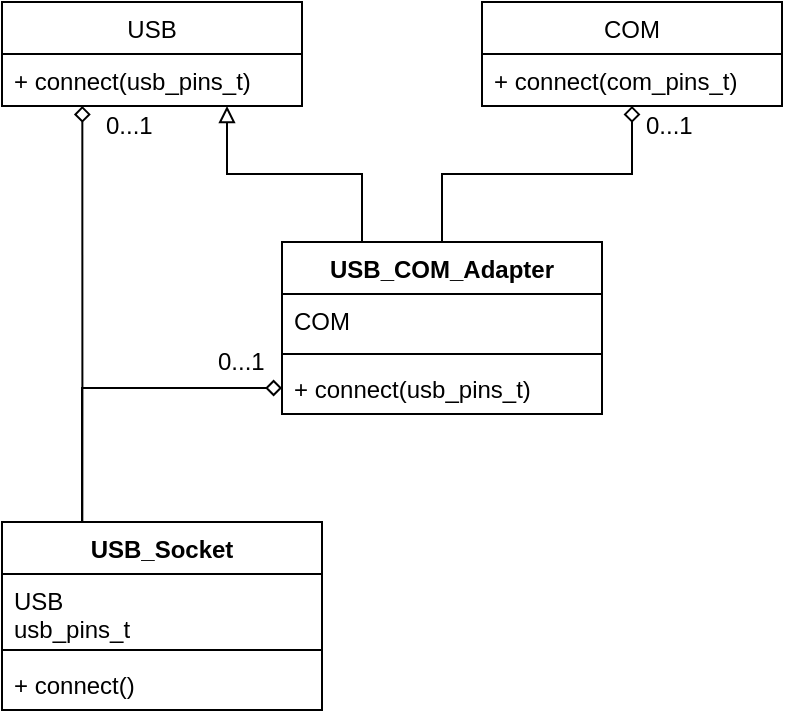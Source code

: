 <mxfile version="12.2.6" type="device" pages="1"><diagram id="rUEiWn9HonTbub5RkYV3" name="Page-1"><mxGraphModel dx="657" dy="508" grid="1" gridSize="10" guides="1" tooltips="1" connect="1" arrows="1" fold="1" page="1" pageScale="1" pageWidth="827" pageHeight="1169" math="0" shadow="0"><root><mxCell id="0"/><mxCell id="1" parent="0"/><mxCell id="gk-wQZ6bxW8e0gnbk_PR-1" value="USB" style="swimlane;fontStyle=0;childLayout=stackLayout;horizontal=1;startSize=26;fillColor=none;horizontalStack=0;resizeParent=1;resizeParentMax=0;resizeLast=0;collapsible=1;marginBottom=0;" vertex="1" parent="1"><mxGeometry x="80" y="120" width="150" height="52" as="geometry"/></mxCell><mxCell id="gk-wQZ6bxW8e0gnbk_PR-2" value="+ connect(usb_pins_t)" style="text;strokeColor=none;fillColor=none;align=left;verticalAlign=top;spacingLeft=4;spacingRight=4;overflow=hidden;rotatable=0;points=[[0,0.5],[1,0.5]];portConstraint=eastwest;" vertex="1" parent="gk-wQZ6bxW8e0gnbk_PR-1"><mxGeometry y="26" width="150" height="26" as="geometry"/></mxCell><mxCell id="gk-wQZ6bxW8e0gnbk_PR-5" value="COM" style="swimlane;fontStyle=0;childLayout=stackLayout;horizontal=1;startSize=26;fillColor=none;horizontalStack=0;resizeParent=1;resizeParentMax=0;resizeLast=0;collapsible=1;marginBottom=0;" vertex="1" parent="1"><mxGeometry x="320" y="120" width="150" height="52" as="geometry"/></mxCell><mxCell id="gk-wQZ6bxW8e0gnbk_PR-6" value="+ connect(com_pins_t)" style="text;strokeColor=none;fillColor=none;align=left;verticalAlign=top;spacingLeft=4;spacingRight=4;overflow=hidden;rotatable=0;points=[[0,0.5],[1,0.5]];portConstraint=eastwest;" vertex="1" parent="gk-wQZ6bxW8e0gnbk_PR-5"><mxGeometry y="26" width="150" height="26" as="geometry"/></mxCell><mxCell id="gk-wQZ6bxW8e0gnbk_PR-22" style="edgeStyle=orthogonalEdgeStyle;rounded=0;orthogonalLoop=1;jettySize=auto;html=1;entryX=0.5;entryY=1;entryDx=0;entryDy=0;endArrow=diamond;endFill=0;" edge="1" parent="1" source="gk-wQZ6bxW8e0gnbk_PR-11" target="gk-wQZ6bxW8e0gnbk_PR-5"><mxGeometry relative="1" as="geometry"/></mxCell><mxCell id="gk-wQZ6bxW8e0gnbk_PR-24" style="edgeStyle=orthogonalEdgeStyle;rounded=0;orthogonalLoop=1;jettySize=auto;html=1;exitX=0.25;exitY=0;exitDx=0;exitDy=0;entryX=0.75;entryY=1;entryDx=0;entryDy=0;endArrow=block;endFill=0;" edge="1" parent="1" source="gk-wQZ6bxW8e0gnbk_PR-11" target="gk-wQZ6bxW8e0gnbk_PR-1"><mxGeometry relative="1" as="geometry"/></mxCell><mxCell id="gk-wQZ6bxW8e0gnbk_PR-11" value="USB_COM_Adapter" style="swimlane;fontStyle=1;align=center;verticalAlign=top;childLayout=stackLayout;horizontal=1;startSize=26;horizontalStack=0;resizeParent=1;resizeParentMax=0;resizeLast=0;collapsible=1;marginBottom=0;" vertex="1" parent="1"><mxGeometry x="220" y="240" width="160" height="86" as="geometry"><mxRectangle x="110" y="260" width="100" height="26" as="alternateBounds"/></mxGeometry></mxCell><mxCell id="gk-wQZ6bxW8e0gnbk_PR-12" value="COM" style="text;strokeColor=none;fillColor=none;align=left;verticalAlign=top;spacingLeft=4;spacingRight=4;overflow=hidden;rotatable=0;points=[[0,0.5],[1,0.5]];portConstraint=eastwest;" vertex="1" parent="gk-wQZ6bxW8e0gnbk_PR-11"><mxGeometry y="26" width="160" height="26" as="geometry"/></mxCell><mxCell id="gk-wQZ6bxW8e0gnbk_PR-13" value="" style="line;strokeWidth=1;fillColor=none;align=left;verticalAlign=middle;spacingTop=-1;spacingLeft=3;spacingRight=3;rotatable=0;labelPosition=right;points=[];portConstraint=eastwest;" vertex="1" parent="gk-wQZ6bxW8e0gnbk_PR-11"><mxGeometry y="52" width="160" height="8" as="geometry"/></mxCell><mxCell id="gk-wQZ6bxW8e0gnbk_PR-14" value="+ connect(usb_pins_t)" style="text;strokeColor=none;fillColor=none;align=left;verticalAlign=top;spacingLeft=4;spacingRight=4;overflow=hidden;rotatable=0;points=[[0,0.5],[1,0.5]];portConstraint=eastwest;" vertex="1" parent="gk-wQZ6bxW8e0gnbk_PR-11"><mxGeometry y="60" width="160" height="26" as="geometry"/></mxCell><mxCell id="gk-wQZ6bxW8e0gnbk_PR-33" style="edgeStyle=orthogonalEdgeStyle;rounded=0;orthogonalLoop=1;jettySize=auto;html=1;entryX=0.25;entryY=1;entryDx=0;entryDy=0;endArrow=diamond;endFill=0;" edge="1" parent="1"><mxGeometry relative="1" as="geometry"><mxPoint x="120.167" y="380" as="sourcePoint"/><mxPoint x="120.167" y="172" as="targetPoint"/><Array as="points"><mxPoint x="120" y="320"/><mxPoint x="120" y="320"/></Array></mxGeometry></mxCell><mxCell id="gk-wQZ6bxW8e0gnbk_PR-35" style="edgeStyle=orthogonalEdgeStyle;rounded=0;orthogonalLoop=1;jettySize=auto;html=1;entryX=0;entryY=0.5;entryDx=0;entryDy=0;endArrow=diamond;endFill=0;" edge="1" parent="1" source="gk-wQZ6bxW8e0gnbk_PR-29" target="gk-wQZ6bxW8e0gnbk_PR-14"><mxGeometry relative="1" as="geometry"><Array as="points"><mxPoint x="120" y="313"/></Array></mxGeometry></mxCell><mxCell id="gk-wQZ6bxW8e0gnbk_PR-29" value="USB_Socket" style="swimlane;fontStyle=1;align=center;verticalAlign=top;childLayout=stackLayout;horizontal=1;startSize=26;horizontalStack=0;resizeParent=1;resizeParentMax=0;resizeLast=0;collapsible=1;marginBottom=0;" vertex="1" parent="1"><mxGeometry x="80" y="380" width="160" height="94" as="geometry"/></mxCell><mxCell id="gk-wQZ6bxW8e0gnbk_PR-30" value="USB&#xA;usb_pins_t&#xA;" style="text;strokeColor=none;fillColor=none;align=left;verticalAlign=top;spacingLeft=4;spacingRight=4;overflow=hidden;rotatable=0;points=[[0,0.5],[1,0.5]];portConstraint=eastwest;" vertex="1" parent="gk-wQZ6bxW8e0gnbk_PR-29"><mxGeometry y="26" width="160" height="34" as="geometry"/></mxCell><mxCell id="gk-wQZ6bxW8e0gnbk_PR-31" value="" style="line;strokeWidth=1;fillColor=none;align=left;verticalAlign=middle;spacingTop=-1;spacingLeft=3;spacingRight=3;rotatable=0;labelPosition=right;points=[];portConstraint=eastwest;" vertex="1" parent="gk-wQZ6bxW8e0gnbk_PR-29"><mxGeometry y="60" width="160" height="8" as="geometry"/></mxCell><mxCell id="gk-wQZ6bxW8e0gnbk_PR-32" value="+ connect()" style="text;strokeColor=none;fillColor=none;align=left;verticalAlign=top;spacingLeft=4;spacingRight=4;overflow=hidden;rotatable=0;points=[[0,0.5],[1,0.5]];portConstraint=eastwest;" vertex="1" parent="gk-wQZ6bxW8e0gnbk_PR-29"><mxGeometry y="68" width="160" height="26" as="geometry"/></mxCell><mxCell id="gk-wQZ6bxW8e0gnbk_PR-36" value="0...1" style="text;html=1;resizable=0;points=[];autosize=1;align=left;verticalAlign=top;spacingTop=-4;" vertex="1" parent="1"><mxGeometry x="186" y="290" width="40" height="20" as="geometry"/></mxCell><mxCell id="gk-wQZ6bxW8e0gnbk_PR-37" value="0...1" style="text;html=1;resizable=0;points=[];autosize=1;align=left;verticalAlign=top;spacingTop=-4;" vertex="1" parent="1"><mxGeometry x="130" y="172" width="40" height="20" as="geometry"/></mxCell><mxCell id="gk-wQZ6bxW8e0gnbk_PR-38" value="0...1" style="text;html=1;resizable=0;points=[];autosize=1;align=left;verticalAlign=top;spacingTop=-4;" vertex="1" parent="1"><mxGeometry x="400" y="172" width="40" height="20" as="geometry"/></mxCell></root></mxGraphModel></diagram></mxfile>
